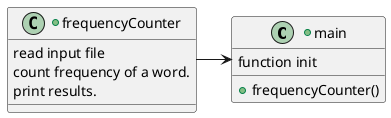 @startuml
'https://plantuml.com/sequence-diagram

+class main{
function init
+frequencyCounter()
}
+class frequencyCounter{
read input file
count frequency of a word.
print results.
}

frequencyCounter -> main
@enduml
